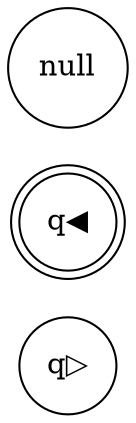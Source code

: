 digraph program_graph {rankdir=LR;
node [shape = circle]; q▷;
node [shape = doublecircle]; q◀; 
node [shape = circle]
null
}

